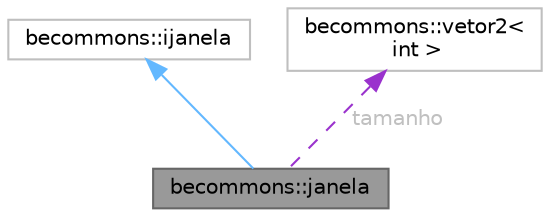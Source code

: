 digraph "becommons::janela"
{
 // LATEX_PDF_SIZE
  bgcolor="transparent";
  edge [fontname=Helvetica,fontsize=10,labelfontname=Helvetica,labelfontsize=10];
  node [fontname=Helvetica,fontsize=10,shape=box,height=0.2,width=0.4];
  Node1 [id="Node000001",label="becommons::janela",height=0.2,width=0.4,color="gray40", fillcolor="grey60", style="filled", fontcolor="black",tooltip="facilita o uso da janela glfw"];
  Node2 -> Node1 [id="edge1_Node000001_Node000002",dir="back",color="steelblue1",style="solid",tooltip=" "];
  Node2 [id="Node000002",label="becommons::ijanela",height=0.2,width=0.4,color="grey75", fillcolor="white", style="filled",URL="$classbecommons_1_1ijanela.html",tooltip=" "];
  Node3 -> Node1 [id="edge2_Node000001_Node000003",dir="back",color="darkorchid3",style="dashed",tooltip=" ",label=" tamanho",fontcolor="grey" ];
  Node3 [id="Node000003",label="becommons::vetor2\<\l int \>",height=0.2,width=0.4,color="grey75", fillcolor="white", style="filled",URL="$structbecommons_1_1vetor2.html",tooltip=" "];
}

